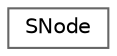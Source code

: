 digraph "クラス階層図"
{
 // LATEX_PDF_SIZE
  bgcolor="transparent";
  edge [fontname=Helvetica,fontsize=10,labelfontname=Helvetica,labelfontsize=10];
  node [fontname=Helvetica,fontsize=10,shape=box,height=0.2,width=0.4];
  rankdir="LR";
  Node0 [id="Node000000",label="SNode",height=0.2,width=0.4,color="grey40", fillcolor="white", style="filled",URL="$struct_s_node.html",tooltip="ノードの構造体を定義する．"];
}

